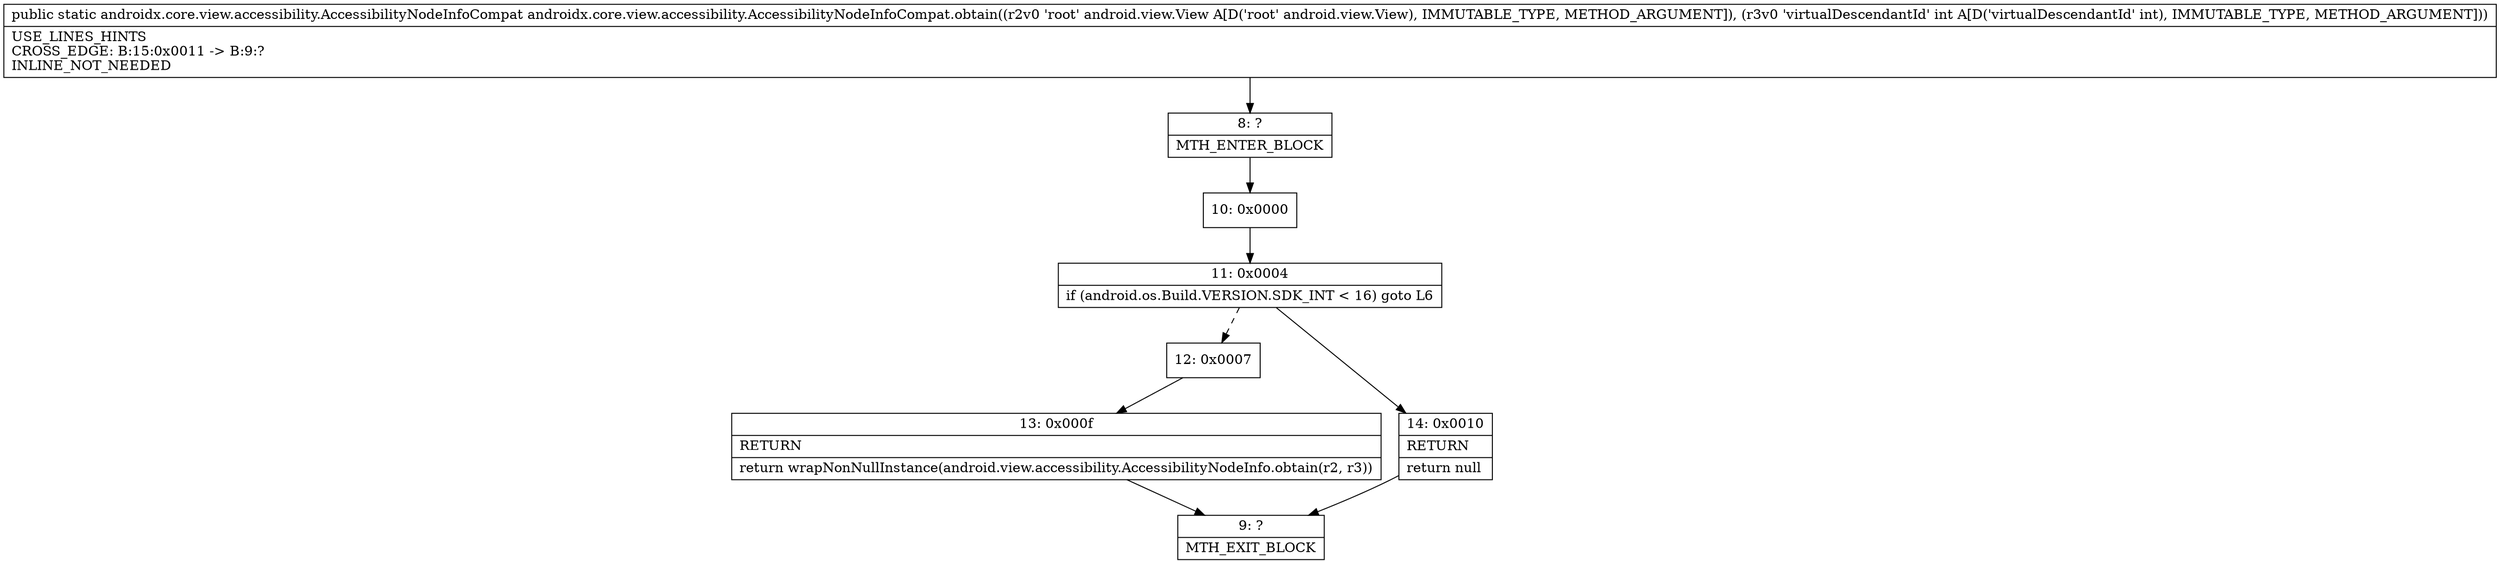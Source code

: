 digraph "CFG forandroidx.core.view.accessibility.AccessibilityNodeInfoCompat.obtain(Landroid\/view\/View;I)Landroidx\/core\/view\/accessibility\/AccessibilityNodeInfoCompat;" {
Node_8 [shape=record,label="{8\:\ ?|MTH_ENTER_BLOCK\l}"];
Node_10 [shape=record,label="{10\:\ 0x0000}"];
Node_11 [shape=record,label="{11\:\ 0x0004|if (android.os.Build.VERSION.SDK_INT \< 16) goto L6\l}"];
Node_12 [shape=record,label="{12\:\ 0x0007}"];
Node_13 [shape=record,label="{13\:\ 0x000f|RETURN\l|return wrapNonNullInstance(android.view.accessibility.AccessibilityNodeInfo.obtain(r2, r3))\l}"];
Node_9 [shape=record,label="{9\:\ ?|MTH_EXIT_BLOCK\l}"];
Node_14 [shape=record,label="{14\:\ 0x0010|RETURN\l|return null\l}"];
MethodNode[shape=record,label="{public static androidx.core.view.accessibility.AccessibilityNodeInfoCompat androidx.core.view.accessibility.AccessibilityNodeInfoCompat.obtain((r2v0 'root' android.view.View A[D('root' android.view.View), IMMUTABLE_TYPE, METHOD_ARGUMENT]), (r3v0 'virtualDescendantId' int A[D('virtualDescendantId' int), IMMUTABLE_TYPE, METHOD_ARGUMENT]))  | USE_LINES_HINTS\lCROSS_EDGE: B:15:0x0011 \-\> B:9:?\lINLINE_NOT_NEEDED\l}"];
MethodNode -> Node_8;Node_8 -> Node_10;
Node_10 -> Node_11;
Node_11 -> Node_12[style=dashed];
Node_11 -> Node_14;
Node_12 -> Node_13;
Node_13 -> Node_9;
Node_14 -> Node_9;
}

